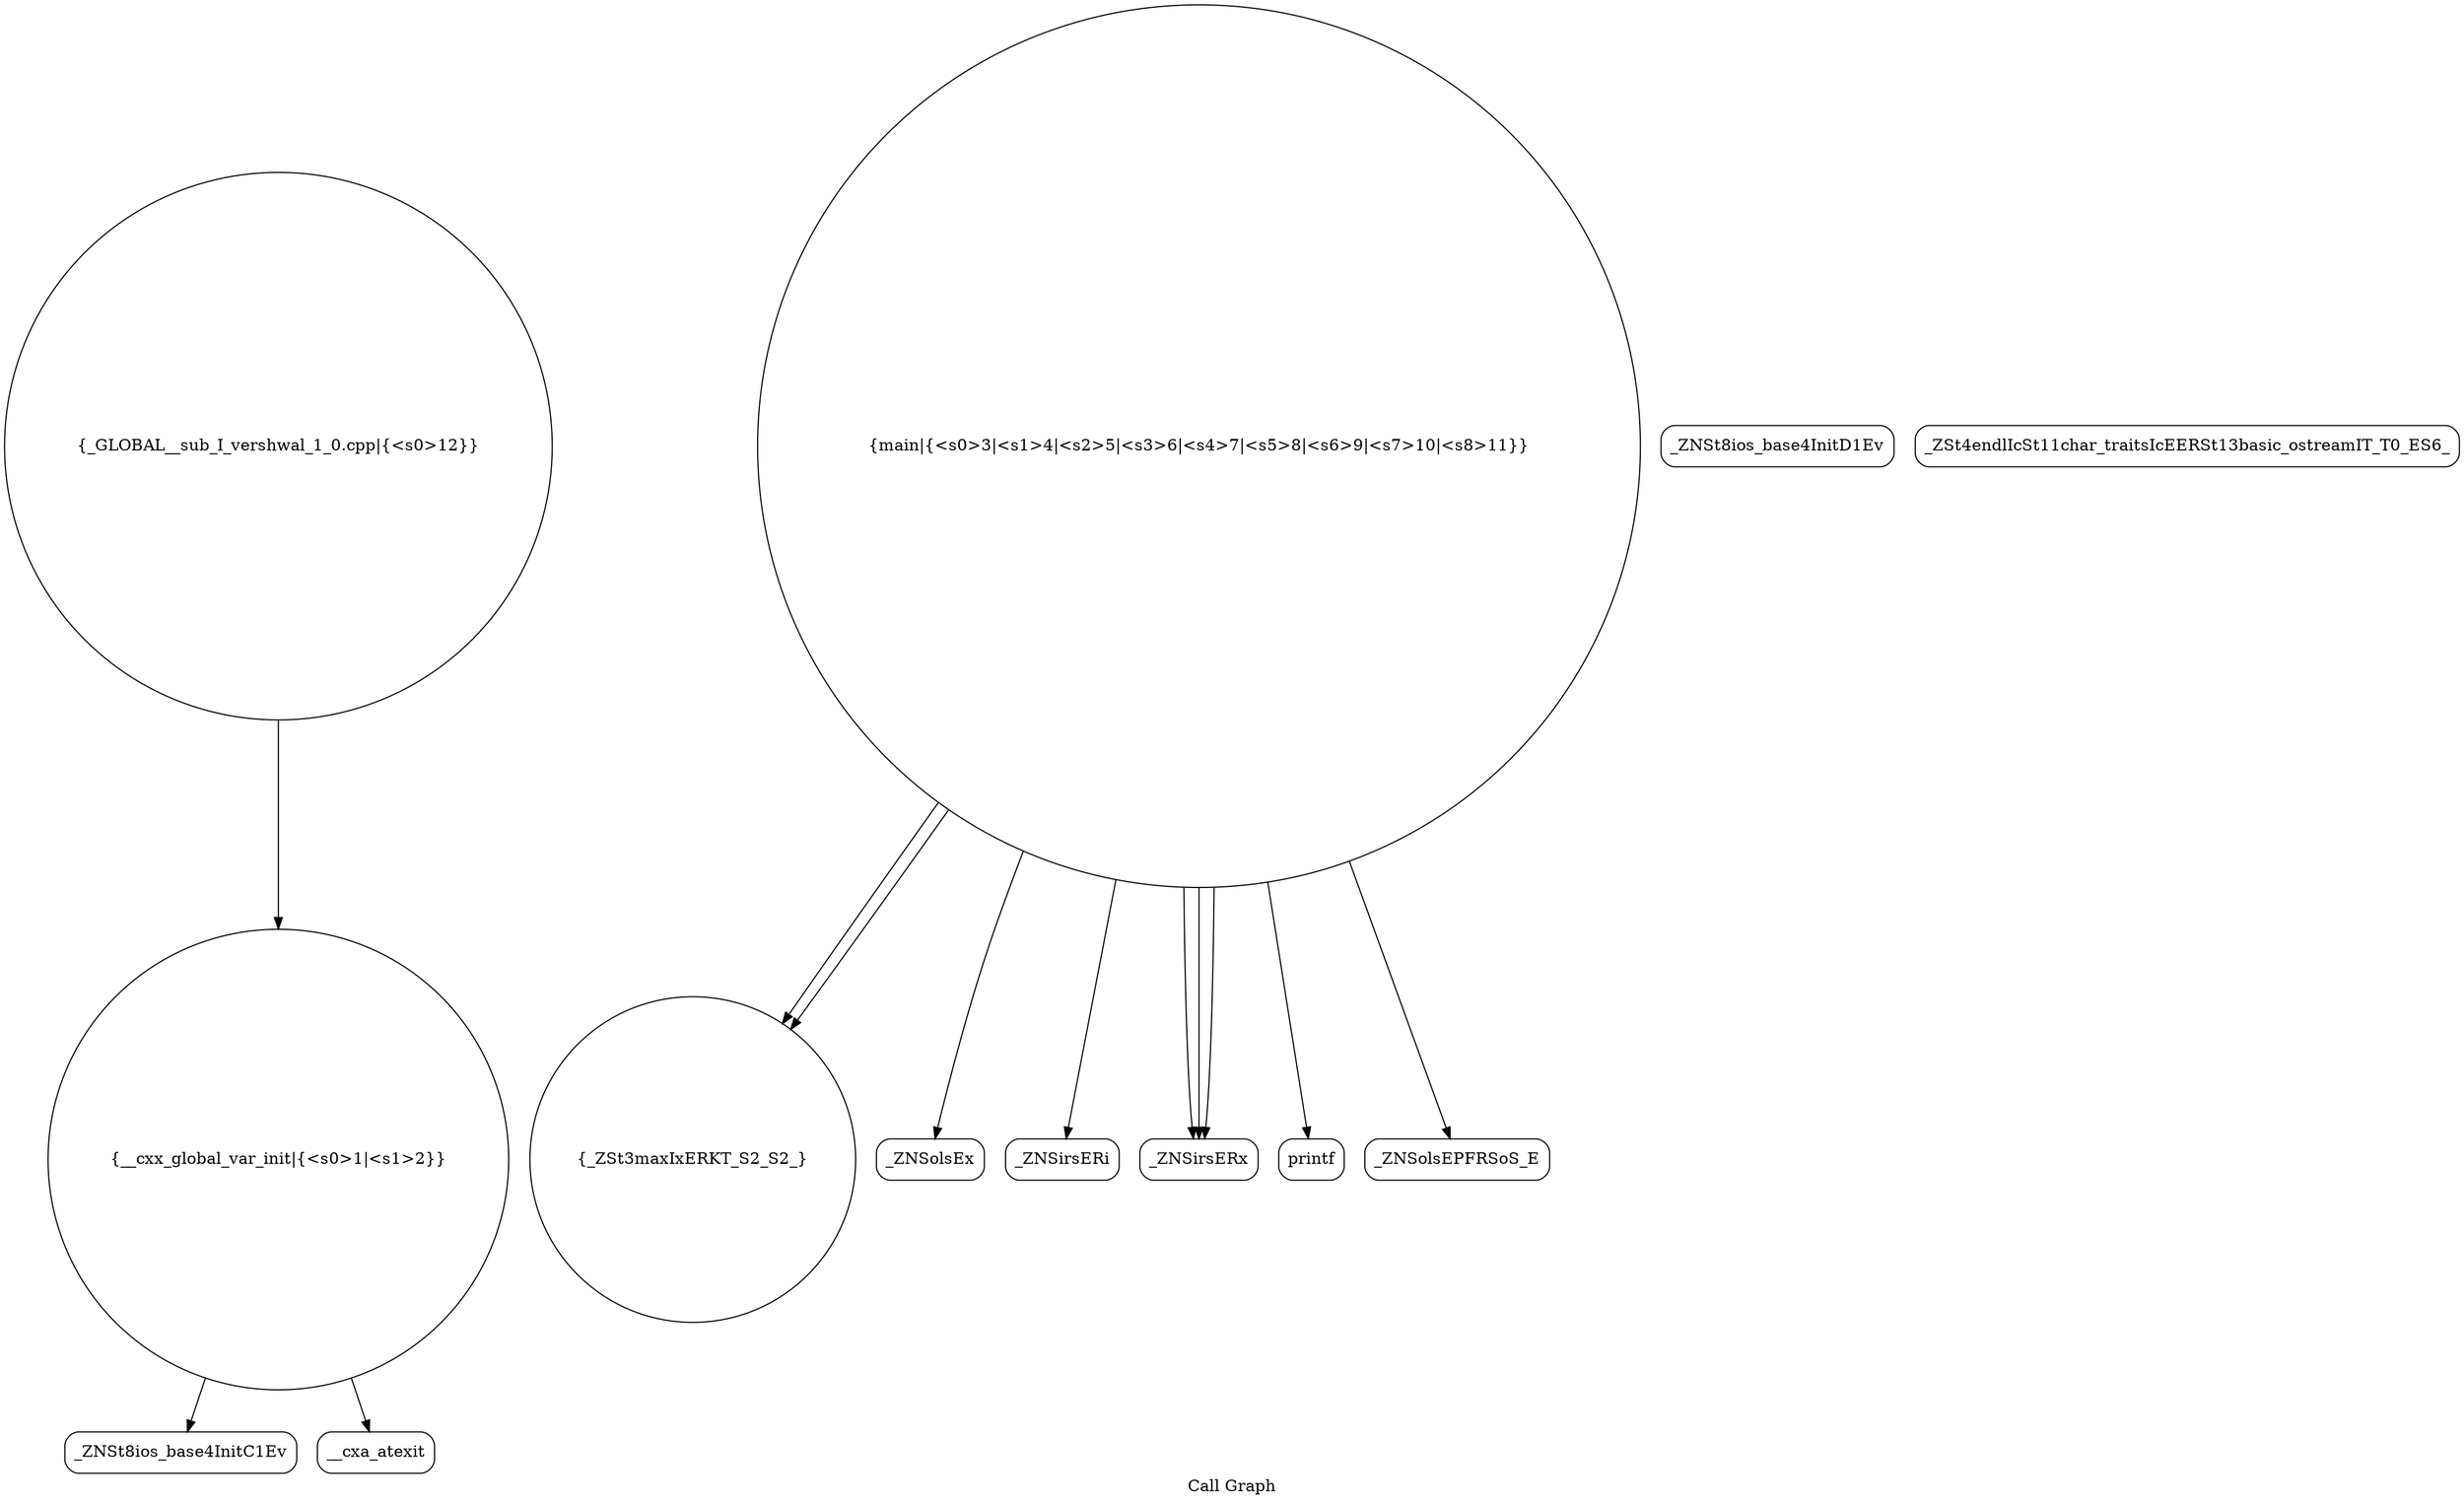 digraph "Call Graph" {
	label="Call Graph";

	Node0x56521dc5d6f0 [shape=record,shape=circle,label="{__cxx_global_var_init|{<s0>1|<s1>2}}"];
	Node0x56521dc5d6f0:s0 -> Node0x56521dc5db80[color=black];
	Node0x56521dc5d6f0:s1 -> Node0x56521dc5dc80[color=black];
	Node0x56521dc5de80 [shape=record,shape=circle,label="{_ZSt3maxIxERKT_S2_S2_}"];
	Node0x56521dc5dc00 [shape=record,shape=Mrecord,label="{_ZNSt8ios_base4InitD1Ev}"];
	Node0x56521dc5df80 [shape=record,shape=Mrecord,label="{_ZNSolsEx}"];
	Node0x56521dc5dd00 [shape=record,shape=circle,label="{main|{<s0>3|<s1>4|<s2>5|<s3>6|<s4>7|<s5>8|<s6>9|<s7>10|<s8>11}}"];
	Node0x56521dc5dd00:s0 -> Node0x56521dc5dd80[color=black];
	Node0x56521dc5dd00:s1 -> Node0x56521dc5de00[color=black];
	Node0x56521dc5dd00:s2 -> Node0x56521dc5de00[color=black];
	Node0x56521dc5dd00:s3 -> Node0x56521dc5de00[color=black];
	Node0x56521dc5dd00:s4 -> Node0x56521dc5de80[color=black];
	Node0x56521dc5dd00:s5 -> Node0x56521dc5df00[color=black];
	Node0x56521dc5dd00:s6 -> Node0x56521dc5de80[color=black];
	Node0x56521dc5dd00:s7 -> Node0x56521dc5df80[color=black];
	Node0x56521dc5dd00:s8 -> Node0x56521dc5e000[color=black];
	Node0x56521dc5e080 [shape=record,shape=Mrecord,label="{_ZSt4endlIcSt11char_traitsIcEERSt13basic_ostreamIT_T0_ES6_}"];
	Node0x56521dc5de00 [shape=record,shape=Mrecord,label="{_ZNSirsERx}"];
	Node0x56521dc5db80 [shape=record,shape=Mrecord,label="{_ZNSt8ios_base4InitC1Ev}"];
	Node0x56521dc5df00 [shape=record,shape=Mrecord,label="{printf}"];
	Node0x56521dc5dc80 [shape=record,shape=Mrecord,label="{__cxa_atexit}"];
	Node0x56521dc5e000 [shape=record,shape=Mrecord,label="{_ZNSolsEPFRSoS_E}"];
	Node0x56521dc5dd80 [shape=record,shape=Mrecord,label="{_ZNSirsERi}"];
	Node0x56521dc5e100 [shape=record,shape=circle,label="{_GLOBAL__sub_I_vershwal_1_0.cpp|{<s0>12}}"];
	Node0x56521dc5e100:s0 -> Node0x56521dc5d6f0[color=black];
}

